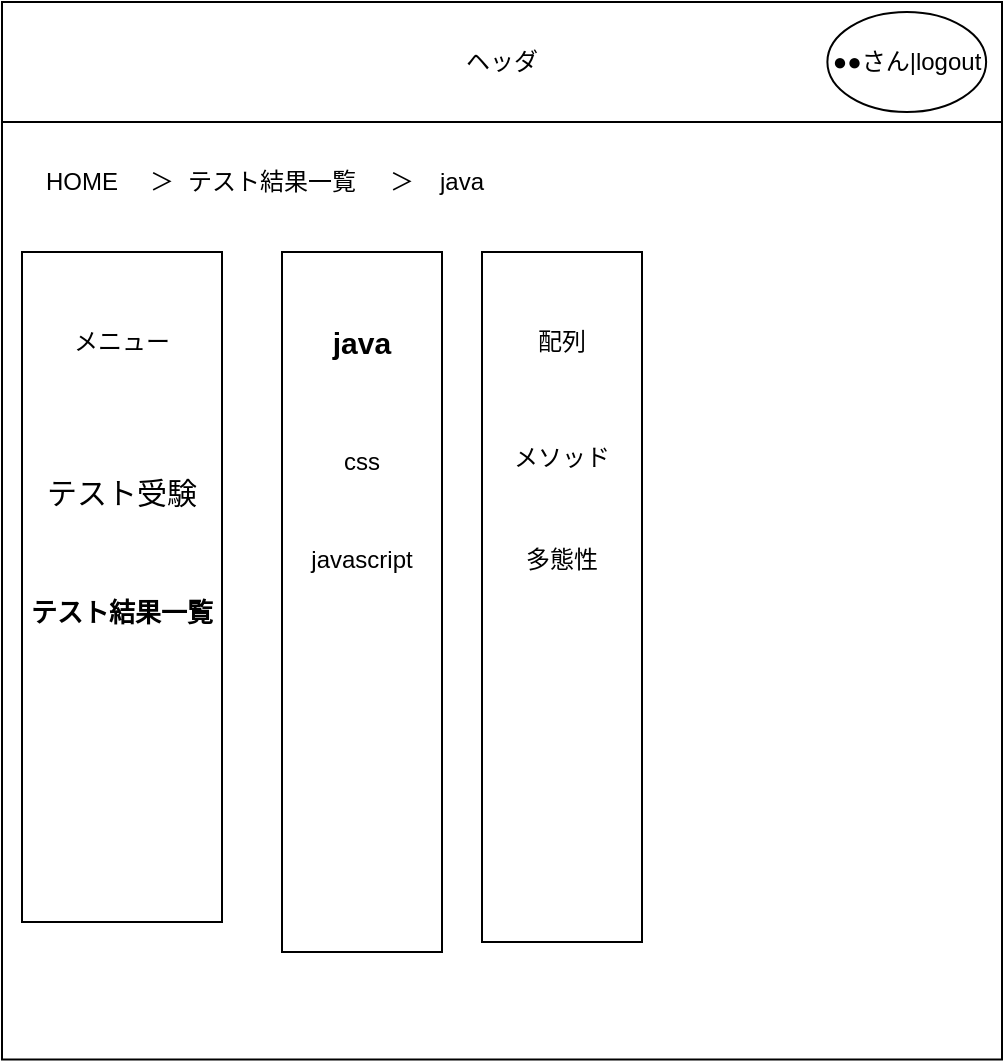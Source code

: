 <mxfile version="14.7.6" type="device"><diagram id="eIFSOTdrvSVcmeQdpANN" name="ページ1"><mxGraphModel dx="868" dy="450" grid="1" gridSize="10" guides="1" tooltips="1" connect="1" arrows="1" fold="1" page="1" pageScale="1" pageWidth="827" pageHeight="1169" math="0" shadow="0"><root><mxCell id="0"/><mxCell id="1" parent="0"/><mxCell id="mFcluTwKQ9z413vA3YRm-24" value="" style="whiteSpace=wrap;html=1;aspect=fixed;" parent="1" vertex="1"><mxGeometry x="110" y="138.75" width="500" height="500" as="geometry"/></mxCell><mxCell id="12" value="" style="rounded=0;whiteSpace=wrap;html=1;" parent="1" vertex="1"><mxGeometry x="120" y="235" width="100" height="335" as="geometry"/></mxCell><mxCell id="13" value="&lt;span style=&quot;font-size: 12px;&quot;&gt;&lt;font style=&quot;font-size: 12px;&quot;&gt;メニュー&lt;/font&gt;&lt;/span&gt;" style="text;html=1;strokeColor=none;fillColor=none;align=center;verticalAlign=middle;whiteSpace=wrap;rounded=0;fontStyle=0;fontSize=12;" parent="1" vertex="1"><mxGeometry x="130" y="250" width="80" height="60" as="geometry"/></mxCell><mxCell id="15" value="テスト受験" style="text;html=1;strokeColor=none;fillColor=none;align=center;verticalAlign=middle;whiteSpace=wrap;rounded=0;fontStyle=0;fontSize=15;" parent="1" vertex="1"><mxGeometry x="130" y="325" width="80" height="60" as="geometry"/></mxCell><mxCell id="16" value="テスト結果一覧" style="text;html=1;strokeColor=none;fillColor=none;align=center;verticalAlign=middle;whiteSpace=wrap;rounded=0;fontStyle=1;fontSize=13;" parent="1" vertex="1"><mxGeometry x="110" y="385" width="120" height="60" as="geometry"/></mxCell><mxCell id="21" value="" style="rounded=0;whiteSpace=wrap;html=1;" parent="1" vertex="1"><mxGeometry x="250" y="235" width="80" height="350" as="geometry"/></mxCell><mxCell id="22" value="java" style="text;html=1;strokeColor=none;fillColor=none;align=center;verticalAlign=middle;whiteSpace=wrap;rounded=0;fontStyle=1;fontSize=15;" parent="1" vertex="1"><mxGeometry x="250" y="250" width="80" height="60" as="geometry"/></mxCell><mxCell id="23" value="css" style="text;html=1;strokeColor=none;fillColor=none;align=center;verticalAlign=middle;whiteSpace=wrap;rounded=0;fontStyle=0;fontSize=12;" parent="1" vertex="1"><mxGeometry x="250" y="310" width="80" height="60" as="geometry"/></mxCell><mxCell id="24" value="javascript" style="text;html=1;strokeColor=none;fillColor=none;align=center;verticalAlign=middle;whiteSpace=wrap;rounded=0;fontStyle=0;fontSize=12;" parent="1" vertex="1"><mxGeometry x="250" y="358.75" width="80" height="60" as="geometry"/></mxCell><mxCell id="mFcluTwKQ9z413vA3YRm-26" value="" style="group" parent="1" vertex="1" connectable="0"><mxGeometry x="110" y="110" width="500" height="60" as="geometry"/></mxCell><mxCell id="mFcluTwKQ9z413vA3YRm-27" value="ヘッダ" style="rounded=0;whiteSpace=wrap;html=1;" parent="mFcluTwKQ9z413vA3YRm-26" vertex="1"><mxGeometry width="500" height="60" as="geometry"/></mxCell><mxCell id="mFcluTwKQ9z413vA3YRm-28" value="●●さん|logout" style="ellipse;whiteSpace=wrap;html=1;fontSize=12;" parent="mFcluTwKQ9z413vA3YRm-26" vertex="1"><mxGeometry x="412.698" y="5" width="79.365" height="50" as="geometry"/></mxCell><mxCell id="vcwrtQGmM1eX8z4CH5sK-24" value="&lt;font style=&quot;vertical-align: inherit&quot;&gt;&lt;font style=&quot;vertical-align: inherit&quot;&gt;&lt;font style=&quot;vertical-align: inherit&quot;&gt;&lt;font style=&quot;vertical-align: inherit&quot;&gt;java&lt;/font&gt;&lt;/font&gt;&lt;/font&gt;&lt;/font&gt;" style="text;html=1;strokeColor=none;fillColor=none;align=center;verticalAlign=middle;whiteSpace=wrap;rounded=0;" vertex="1" parent="1"><mxGeometry x="300" y="190" width="80" height="20" as="geometry"/></mxCell><mxCell id="vcwrtQGmM1eX8z4CH5sK-25" value="&lt;font style=&quot;vertical-align: inherit&quot;&gt;&lt;font style=&quot;vertical-align: inherit&quot;&gt;テスト結果一覧&lt;/font&gt;&lt;/font&gt;" style="text;html=1;strokeColor=none;fillColor=none;align=center;verticalAlign=middle;whiteSpace=wrap;rounded=0;" vertex="1" parent="1"><mxGeometry x="200" y="190" width="90" height="20" as="geometry"/></mxCell><mxCell id="vcwrtQGmM1eX8z4CH5sK-26" value="HOME" style="text;html=1;strokeColor=none;fillColor=none;align=center;verticalAlign=middle;whiteSpace=wrap;rounded=0;" vertex="1" parent="1"><mxGeometry x="110" y="190" width="80" height="20" as="geometry"/></mxCell><mxCell id="vcwrtQGmM1eX8z4CH5sK-27" value="＞" style="text;html=1;strokeColor=none;fillColor=none;align=center;verticalAlign=middle;whiteSpace=wrap;rounded=0;" vertex="1" parent="1"><mxGeometry x="290" y="190" width="40" height="20" as="geometry"/></mxCell><mxCell id="vcwrtQGmM1eX8z4CH5sK-28" value="＞" style="text;html=1;strokeColor=none;fillColor=none;align=center;verticalAlign=middle;whiteSpace=wrap;rounded=0;" vertex="1" parent="1"><mxGeometry x="170" y="190" width="40" height="20" as="geometry"/></mxCell><mxCell id="vcwrtQGmM1eX8z4CH5sK-29" value="" style="rounded=0;whiteSpace=wrap;html=1;" vertex="1" parent="1"><mxGeometry x="350" y="235" width="80" height="345" as="geometry"/></mxCell><mxCell id="vcwrtQGmM1eX8z4CH5sK-30" value="&lt;font style=&quot;vertical-align: inherit&quot;&gt;&lt;font style=&quot;vertical-align: inherit&quot;&gt;多態性&lt;/font&gt;&lt;/font&gt;" style="text;html=1;strokeColor=none;fillColor=none;align=center;verticalAlign=middle;whiteSpace=wrap;rounded=0;" vertex="1" parent="1"><mxGeometry x="360" y="376.25" width="60" height="25" as="geometry"/></mxCell><mxCell id="vcwrtQGmM1eX8z4CH5sK-31" value="&lt;font style=&quot;vertical-align: inherit&quot;&gt;&lt;font style=&quot;vertical-align: inherit&quot;&gt;配列&lt;/font&gt;&lt;/font&gt;" style="text;html=1;strokeColor=none;fillColor=none;align=center;verticalAlign=middle;whiteSpace=wrap;rounded=0;" vertex="1" parent="1"><mxGeometry x="360" y="267.5" width="60" height="25" as="geometry"/></mxCell><mxCell id="vcwrtQGmM1eX8z4CH5sK-32" value="&lt;font style=&quot;vertical-align: inherit&quot;&gt;&lt;font style=&quot;vertical-align: inherit&quot;&gt;&lt;font style=&quot;vertical-align: inherit&quot;&gt;&lt;font style=&quot;vertical-align: inherit&quot;&gt;&lt;font style=&quot;vertical-align: inherit&quot;&gt;&lt;font style=&quot;vertical-align: inherit&quot;&gt;メソッド&lt;/font&gt;&lt;/font&gt;&lt;/font&gt;&lt;/font&gt;&lt;/font&gt;&lt;/font&gt;" style="text;html=1;strokeColor=none;fillColor=none;align=center;verticalAlign=middle;whiteSpace=wrap;rounded=0;" vertex="1" parent="1"><mxGeometry x="360" y="325" width="60" height="25" as="geometry"/></mxCell></root></mxGraphModel></diagram></mxfile>